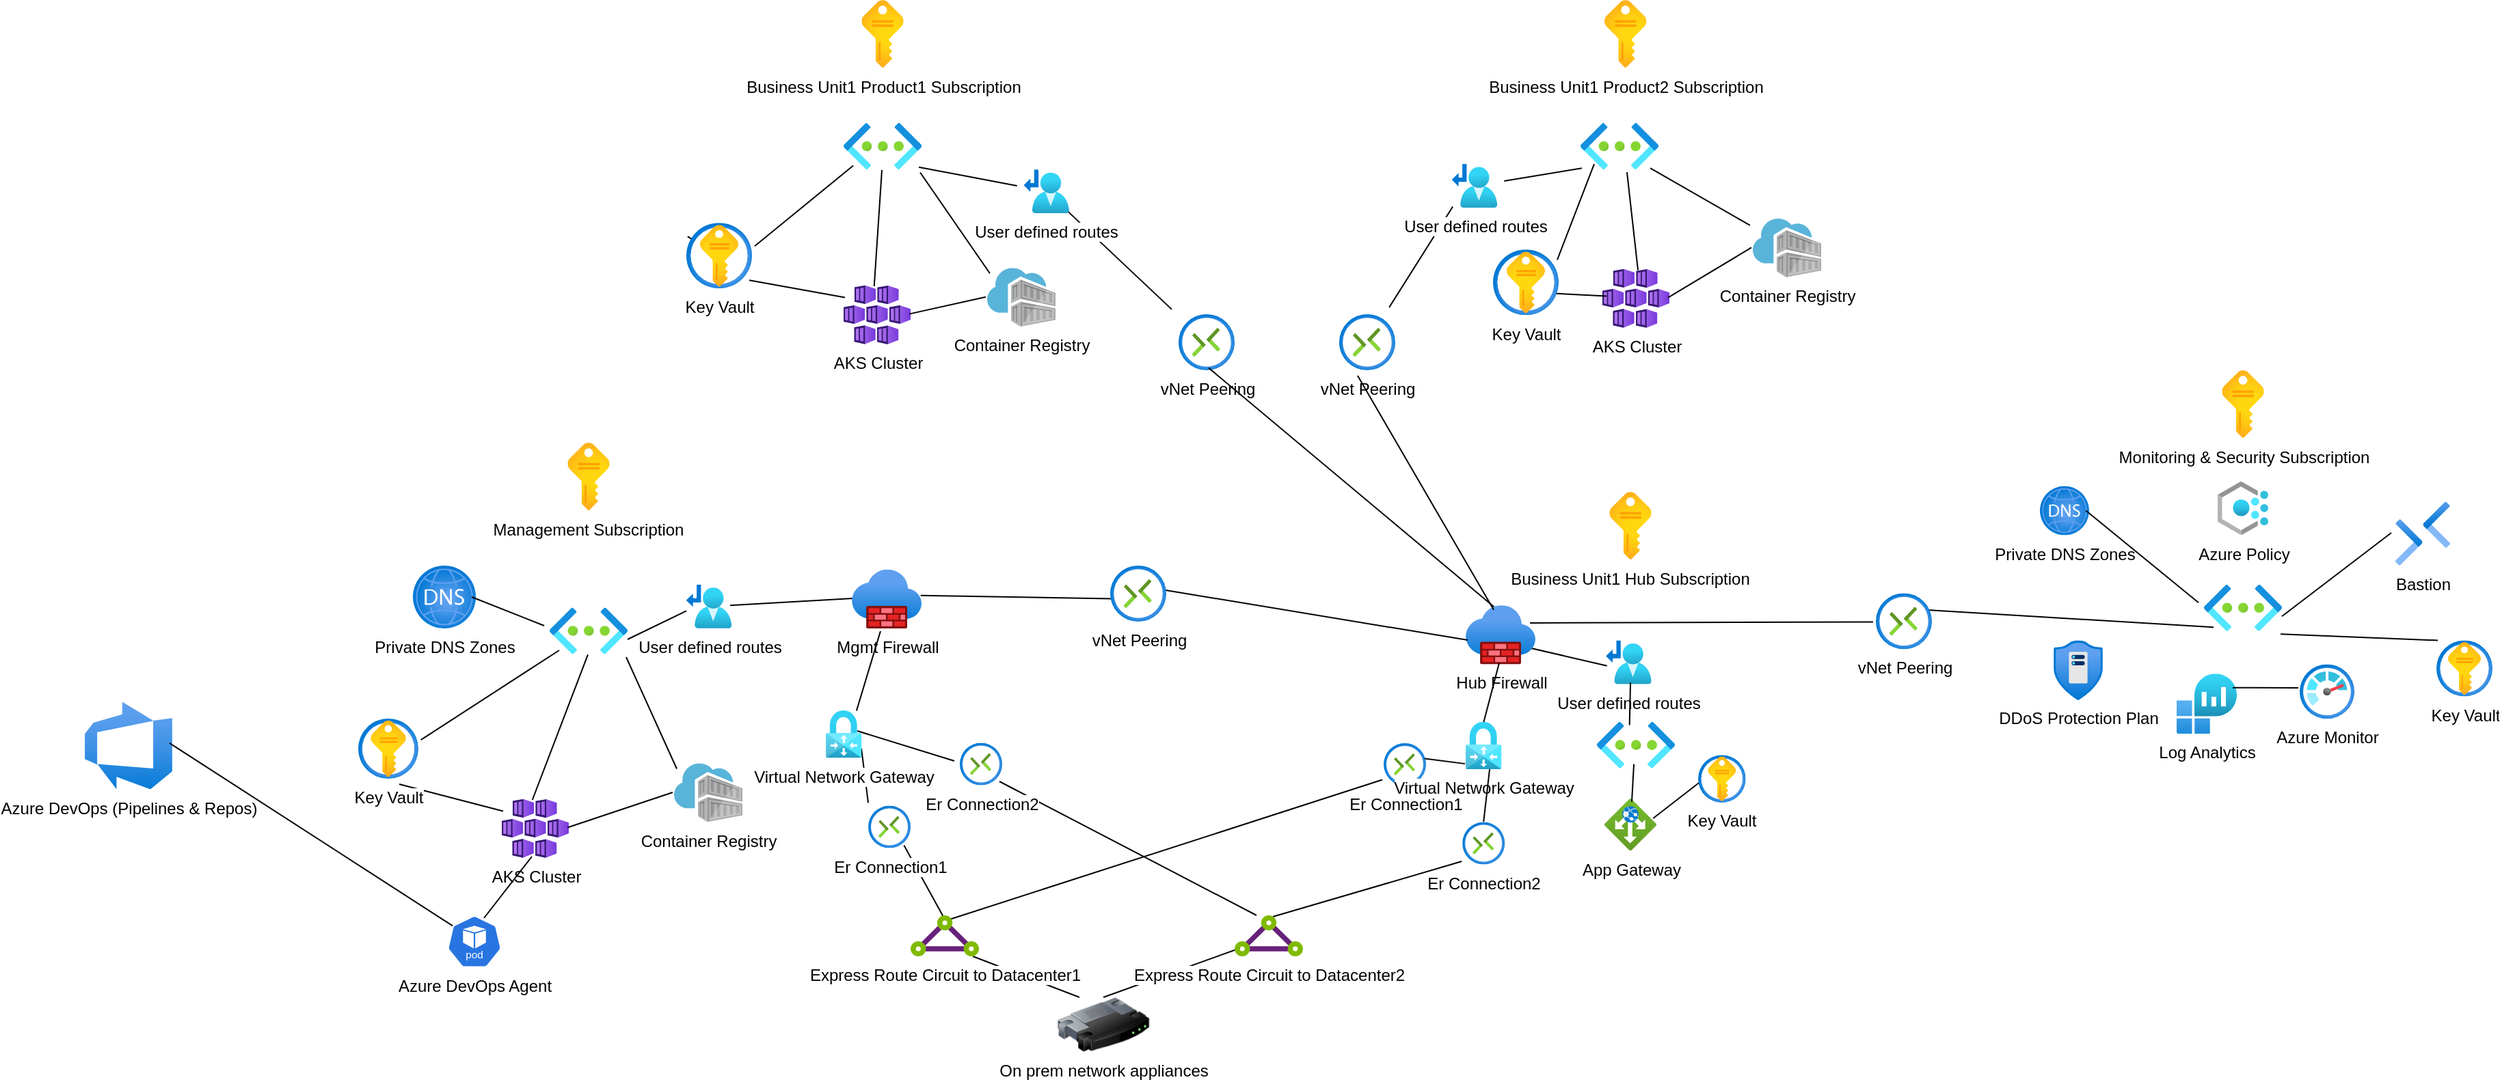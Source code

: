 <mxfile version="24.7.6">
  <diagram name="Page-1" id="Cehl_fo4gQ26FwyBWSgL">
    <mxGraphModel dx="2853" dy="1111" grid="1" gridSize="10" guides="1" tooltips="1" connect="1" arrows="1" fold="1" page="1" pageScale="1" pageWidth="827" pageHeight="1169" math="0" shadow="0">
      <root>
        <mxCell id="0" />
        <mxCell id="1" parent="0" />
        <mxCell id="GG1vT4Pl_AlUqJf8N9V9-1" style="edgeStyle=none;rounded=0;orthogonalLoop=1;jettySize=auto;html=1;sourcePerimeterSpacing=5;endArrow=none;endFill=0;targetPerimeterSpacing=5;entryX=0.987;entryY=0.439;entryDx=0;entryDy=0;entryPerimeter=0;exitX=0.029;exitY=0.59;exitDx=0;exitDy=0;exitPerimeter=0;" edge="1" parent="1" source="GG1vT4Pl_AlUqJf8N9V9-55" target="GG1vT4Pl_AlUqJf8N9V9-10">
          <mxGeometry relative="1" as="geometry">
            <mxPoint x="510" y="430" as="sourcePoint" />
            <mxPoint x="398" y="444.984" as="targetPoint" />
            <Array as="points" />
          </mxGeometry>
        </mxCell>
        <mxCell id="GG1vT4Pl_AlUqJf8N9V9-2" style="edgeStyle=none;rounded=0;orthogonalLoop=1;jettySize=auto;html=1;sourcePerimeterSpacing=5;endArrow=none;endFill=0;targetPerimeterSpacing=5;entryX=0.059;entryY=0.487;entryDx=0;entryDy=0;entryPerimeter=0;exitX=0.965;exitY=0.476;exitDx=0;exitDy=0;exitPerimeter=0;" edge="1" parent="1" source="GG1vT4Pl_AlUqJf8N9V9-13" target="GG1vT4Pl_AlUqJf8N9V9-10">
          <mxGeometry relative="1" as="geometry">
            <mxPoint x="310" y="510" as="sourcePoint" />
            <mxPoint x="220" y="460" as="targetPoint" />
          </mxGeometry>
        </mxCell>
        <mxCell id="GG1vT4Pl_AlUqJf8N9V9-3" style="edgeStyle=none;rounded=0;orthogonalLoop=1;jettySize=auto;html=1;sourcePerimeterSpacing=5;endArrow=none;endFill=0;targetPerimeterSpacing=5;entryX=1.042;entryY=0.354;entryDx=0;entryDy=0;entryPerimeter=0;exitX=0.123;exitY=0.918;exitDx=0;exitDy=0;exitPerimeter=0;" edge="1" parent="1" source="GG1vT4Pl_AlUqJf8N9V9-11" target="GG1vT4Pl_AlUqJf8N9V9-15">
          <mxGeometry relative="1" as="geometry">
            <mxPoint x="170" y="520" as="sourcePoint" />
            <mxPoint x="138.606" y="557" as="targetPoint" />
          </mxGeometry>
        </mxCell>
        <mxCell id="GG1vT4Pl_AlUqJf8N9V9-4" style="edgeStyle=none;rounded=0;orthogonalLoop=1;jettySize=auto;html=1;sourcePerimeterSpacing=5;endArrow=none;endFill=0;targetPerimeterSpacing=5;entryX=0.958;entryY=0.875;entryDx=0;entryDy=0;entryPerimeter=0;exitX=0.02;exitY=0.208;exitDx=0;exitDy=0;exitPerimeter=0;" edge="1" parent="1" source="GG1vT4Pl_AlUqJf8N9V9-9">
          <mxGeometry relative="1" as="geometry">
            <mxPoint x="165.03" y="644.76" as="sourcePoint" />
            <mxPoint x="60.004" y="604" as="targetPoint" />
          </mxGeometry>
        </mxCell>
        <mxCell id="GG1vT4Pl_AlUqJf8N9V9-5" style="edgeStyle=none;rounded=0;orthogonalLoop=1;jettySize=auto;html=1;sourcePerimeterSpacing=5;endArrow=none;endFill=0;targetPerimeterSpacing=5;entryX=1;entryY=0.683;entryDx=0;entryDy=0;entryPerimeter=0;exitX=0;exitY=0.601;exitDx=0;exitDy=0;exitPerimeter=0;" edge="1" parent="1" source="GG1vT4Pl_AlUqJf8N9V9-13" target="GG1vT4Pl_AlUqJf8N9V9-11">
          <mxGeometry relative="1" as="geometry">
            <mxPoint x="400" y="580" as="sourcePoint" />
          </mxGeometry>
        </mxCell>
        <mxCell id="GG1vT4Pl_AlUqJf8N9V9-6" style="edgeStyle=none;rounded=0;orthogonalLoop=1;jettySize=auto;html=1;sourcePerimeterSpacing=5;endArrow=none;endFill=0;targetPerimeterSpacing=5;entryX=0.456;entryY=0.017;entryDx=0;entryDy=0;entryPerimeter=0;exitX=0.491;exitY=1.013;exitDx=0;exitDy=0;exitPerimeter=0;" edge="1" parent="1" source="GG1vT4Pl_AlUqJf8N9V9-11" target="GG1vT4Pl_AlUqJf8N9V9-9">
          <mxGeometry relative="1" as="geometry">
            <mxPoint x="275" y="560" as="sourcePoint" />
            <mxPoint x="294.726" y="695" as="targetPoint" />
          </mxGeometry>
        </mxCell>
        <mxCell id="GG1vT4Pl_AlUqJf8N9V9-7" value="Management Subscription" style="image;aspect=fixed;html=1;points=[];align=center;fontSize=12;image=img/lib/azure2/general/Subscriptions.svg;" vertex="1" parent="1">
          <mxGeometry x="183.16" y="354.0" width="30.68" height="49.5" as="geometry" />
        </mxCell>
        <mxCell id="GG1vT4Pl_AlUqJf8N9V9-8" style="edgeStyle=none;rounded=0;orthogonalLoop=1;jettySize=auto;html=1;sourcePerimeterSpacing=5;endArrow=none;endFill=0;targetPerimeterSpacing=5;entryX=0.993;entryY=0.806;entryDx=0;entryDy=0;entryPerimeter=0;exitX=0;exitY=-0.065;exitDx=0;exitDy=0;exitPerimeter=0;" edge="1" parent="1" source="GG1vT4Pl_AlUqJf8N9V9-69" target="GG1vT4Pl_AlUqJf8N9V9-56">
          <mxGeometry relative="1" as="geometry">
            <mxPoint x="451" y="621.99" as="sourcePoint" />
            <mxPoint x="804" y="509" as="targetPoint" />
          </mxGeometry>
        </mxCell>
        <mxCell id="GG1vT4Pl_AlUqJf8N9V9-9" value="AKS Cluster" style="image;aspect=fixed;html=1;points=[];align=center;fontSize=12;image=img/lib/azure2/compute/Kubernetes_Services.svg;" vertex="1" parent="1">
          <mxGeometry x="135.03" y="614.76" width="49" height="43.24" as="geometry" />
        </mxCell>
        <mxCell id="GG1vT4Pl_AlUqJf8N9V9-10" value="Mgmt Firewall" style="image;aspect=fixed;html=1;points=[];align=center;fontSize=12;image=img/lib/azure2/networking/Firewalls.svg;" vertex="1" parent="1">
          <mxGeometry x="391.03" y="446.9" width="51" height="43.1" as="geometry" />
        </mxCell>
        <mxCell id="GG1vT4Pl_AlUqJf8N9V9-11" value="" style="image;aspect=fixed;html=1;points=[];align=center;fontSize=12;image=img/lib/azure2/networking/Virtual_Networks.svg;" vertex="1" parent="1">
          <mxGeometry x="170" y="474.75" width="57" height="34.03" as="geometry" />
        </mxCell>
        <mxCell id="GG1vT4Pl_AlUqJf8N9V9-12" value="Private DNS Zones" style="image;aspect=fixed;html=1;points=[];align=center;fontSize=12;image=img/lib/azure2/networking/DNS_Zones.svg;" vertex="1" parent="1">
          <mxGeometry x="70" y="444.0" width="46" height="46" as="geometry" />
        </mxCell>
        <mxCell id="GG1vT4Pl_AlUqJf8N9V9-13" value="User defined routes" style="image;aspect=fixed;html=1;points=[];align=center;fontSize=12;image=img/lib/azure2/networking/Route_Tables.svg;" vertex="1" parent="1">
          <mxGeometry x="270" y="457.87" width="33.16" height="32.13" as="geometry" />
        </mxCell>
        <mxCell id="GG1vT4Pl_AlUqJf8N9V9-14" style="edgeStyle=none;rounded=0;orthogonalLoop=1;jettySize=auto;html=1;sourcePerimeterSpacing=5;endArrow=none;endFill=0;targetPerimeterSpacing=5;exitX=-0.07;exitY=0.389;exitDx=0;exitDy=0;exitPerimeter=0;entryX=0.935;entryY=0.5;entryDx=0;entryDy=0;entryPerimeter=0;" edge="1" parent="1" source="GG1vT4Pl_AlUqJf8N9V9-11" target="GG1vT4Pl_AlUqJf8N9V9-12">
          <mxGeometry relative="1" as="geometry">
            <mxPoint x="150" y="455" as="sourcePoint" />
            <mxPoint x="131" y="530" as="targetPoint" />
          </mxGeometry>
        </mxCell>
        <mxCell id="GG1vT4Pl_AlUqJf8N9V9-15" value="Key Vault" style="image;aspect=fixed;html=1;points=[];align=center;fontSize=12;image=img/lib/azure2/security/Key_Vaults.svg;" vertex="1" parent="1">
          <mxGeometry x="30" y="556" width="44" height="44" as="geometry" />
        </mxCell>
        <mxCell id="GG1vT4Pl_AlUqJf8N9V9-16" value="Container Registry" style="image;sketch=0;aspect=fixed;html=1;points=[];align=center;fontSize=12;image=img/lib/mscae/Container_Registries.svg;" vertex="1" parent="1">
          <mxGeometry x="261.01" y="588.76" width="50" height="43" as="geometry" />
        </mxCell>
        <mxCell id="GG1vT4Pl_AlUqJf8N9V9-17" style="edgeStyle=none;rounded=0;orthogonalLoop=1;jettySize=auto;html=1;sourcePerimeterSpacing=5;endArrow=none;endFill=0;targetPerimeterSpacing=5;entryX=0.982;entryY=1.065;entryDx=0;entryDy=0;entryPerimeter=0;exitX=0.04;exitY=0.093;exitDx=0;exitDy=0;exitPerimeter=0;" edge="1" parent="1" source="GG1vT4Pl_AlUqJf8N9V9-16" target="GG1vT4Pl_AlUqJf8N9V9-11">
          <mxGeometry relative="1" as="geometry">
            <mxPoint x="280" y="505" as="sourcePoint" />
            <mxPoint x="237" y="508" as="targetPoint" />
          </mxGeometry>
        </mxCell>
        <mxCell id="GG1vT4Pl_AlUqJf8N9V9-18" style="edgeStyle=none;rounded=0;orthogonalLoop=1;jettySize=auto;html=1;sourcePerimeterSpacing=5;endArrow=none;endFill=0;targetPerimeterSpacing=5;entryX=0.98;entryY=0.486;entryDx=0;entryDy=0;entryPerimeter=0;exitX=-0.02;exitY=0.494;exitDx=0;exitDy=0;exitPerimeter=0;" edge="1" parent="1" source="GG1vT4Pl_AlUqJf8N9V9-16" target="GG1vT4Pl_AlUqJf8N9V9-9">
          <mxGeometry relative="1" as="geometry">
            <mxPoint x="243.03" y="623.742" as="sourcePoint" />
            <mxPoint x="72.03" y="628.76" as="targetPoint" />
          </mxGeometry>
        </mxCell>
        <mxCell id="GG1vT4Pl_AlUqJf8N9V9-19" style="edgeStyle=none;rounded=0;orthogonalLoop=1;jettySize=auto;html=1;sourcePerimeterSpacing=5;endArrow=none;endFill=0;targetPerimeterSpacing=5;entryX=1.042;entryY=0.354;entryDx=0;entryDy=0;entryPerimeter=0;exitX=0.123;exitY=0.918;exitDx=0;exitDy=0;exitPerimeter=0;" edge="1" parent="1" source="GG1vT4Pl_AlUqJf8N9V9-24" target="GG1vT4Pl_AlUqJf8N9V9-29">
          <mxGeometry relative="1" as="geometry">
            <mxPoint x="420" y="144.03" as="sourcePoint" />
            <mxPoint x="388.606" y="181.03" as="targetPoint" />
          </mxGeometry>
        </mxCell>
        <mxCell id="GG1vT4Pl_AlUqJf8N9V9-20" style="edgeStyle=none;rounded=0;orthogonalLoop=1;jettySize=auto;html=1;sourcePerimeterSpacing=5;endArrow=none;endFill=0;targetPerimeterSpacing=5;entryX=0.958;entryY=0.875;entryDx=0;entryDy=0;entryPerimeter=0;exitX=0.02;exitY=0.208;exitDx=0;exitDy=0;exitPerimeter=0;" edge="1" parent="1" source="GG1vT4Pl_AlUqJf8N9V9-29">
          <mxGeometry relative="1" as="geometry">
            <mxPoint x="415.03" y="268.79" as="sourcePoint" />
            <mxPoint x="310.004" y="228.03" as="targetPoint" />
          </mxGeometry>
        </mxCell>
        <mxCell id="GG1vT4Pl_AlUqJf8N9V9-21" style="edgeStyle=none;rounded=0;orthogonalLoop=1;jettySize=auto;html=1;sourcePerimeterSpacing=5;endArrow=none;endFill=0;targetPerimeterSpacing=5;entryX=0.456;entryY=0.017;entryDx=0;entryDy=0;entryPerimeter=0;exitX=0.491;exitY=1.013;exitDx=0;exitDy=0;exitPerimeter=0;" edge="1" parent="1" source="GG1vT4Pl_AlUqJf8N9V9-24" target="GG1vT4Pl_AlUqJf8N9V9-23">
          <mxGeometry relative="1" as="geometry">
            <mxPoint x="525" y="184.03" as="sourcePoint" />
            <mxPoint x="544.726" y="319.03" as="targetPoint" />
          </mxGeometry>
        </mxCell>
        <mxCell id="GG1vT4Pl_AlUqJf8N9V9-22" value="Business Unit1 Product1 Subscription" style="image;aspect=fixed;html=1;points=[];align=center;fontSize=12;image=img/lib/azure2/general/Subscriptions.svg;" vertex="1" parent="1">
          <mxGeometry x="398.19" y="30.0" width="30.68" height="49.5" as="geometry" />
        </mxCell>
        <mxCell id="GG1vT4Pl_AlUqJf8N9V9-23" value="AKS Cluster" style="image;aspect=fixed;html=1;points=[];align=center;fontSize=12;image=img/lib/azure2/compute/Kubernetes_Services.svg;" vertex="1" parent="1">
          <mxGeometry x="385.03" y="238.79" width="49" height="43.24" as="geometry" />
        </mxCell>
        <mxCell id="GG1vT4Pl_AlUqJf8N9V9-24" value="" style="image;aspect=fixed;html=1;points=[];align=center;fontSize=12;image=img/lib/azure2/networking/Virtual_Networks.svg;" vertex="1" parent="1">
          <mxGeometry x="385.03" y="120.0" width="57" height="34.03" as="geometry" />
        </mxCell>
        <mxCell id="GG1vT4Pl_AlUqJf8N9V9-25" value="Container Registry" style="image;sketch=0;aspect=fixed;html=1;points=[];align=center;fontSize=12;image=img/lib/mscae/Container_Registries.svg;" vertex="1" parent="1">
          <mxGeometry x="490" y="226.11" width="50" height="43" as="geometry" />
        </mxCell>
        <mxCell id="GG1vT4Pl_AlUqJf8N9V9-26" style="edgeStyle=none;rounded=0;orthogonalLoop=1;jettySize=auto;html=1;sourcePerimeterSpacing=5;endArrow=none;endFill=0;targetPerimeterSpacing=5;entryX=0.982;entryY=1.065;entryDx=0;entryDy=0;entryPerimeter=0;exitX=0.04;exitY=0.093;exitDx=0;exitDy=0;exitPerimeter=0;" edge="1" parent="1" source="GG1vT4Pl_AlUqJf8N9V9-25" target="GG1vT4Pl_AlUqJf8N9V9-24">
          <mxGeometry relative="1" as="geometry">
            <mxPoint x="530" y="129.03" as="sourcePoint" />
            <mxPoint x="487" y="132.03" as="targetPoint" />
          </mxGeometry>
        </mxCell>
        <mxCell id="GG1vT4Pl_AlUqJf8N9V9-27" style="edgeStyle=none;rounded=0;orthogonalLoop=1;jettySize=auto;html=1;sourcePerimeterSpacing=5;endArrow=none;endFill=0;targetPerimeterSpacing=5;entryX=0.98;entryY=0.486;entryDx=0;entryDy=0;entryPerimeter=0;exitX=-0.02;exitY=0.494;exitDx=0;exitDy=0;exitPerimeter=0;" edge="1" parent="1" source="GG1vT4Pl_AlUqJf8N9V9-25" target="GG1vT4Pl_AlUqJf8N9V9-23">
          <mxGeometry relative="1" as="geometry">
            <mxPoint x="493.03" y="247.772" as="sourcePoint" />
            <mxPoint x="322.03" y="252.79" as="targetPoint" />
          </mxGeometry>
        </mxCell>
        <mxCell id="GG1vT4Pl_AlUqJf8N9V9-28" value="" style="edgeStyle=none;rounded=0;orthogonalLoop=1;jettySize=auto;html=1;sourcePerimeterSpacing=5;endArrow=none;endFill=0;targetPerimeterSpacing=5;entryX=0.958;entryY=0.875;entryDx=0;entryDy=0;entryPerimeter=0;exitX=0.02;exitY=0.208;exitDx=0;exitDy=0;exitPerimeter=0;" edge="1" parent="1" source="GG1vT4Pl_AlUqJf8N9V9-23" target="GG1vT4Pl_AlUqJf8N9V9-29">
          <mxGeometry relative="1" as="geometry">
            <mxPoint x="386" y="248.11" as="sourcePoint" />
            <mxPoint x="310.004" y="228.03" as="targetPoint" />
          </mxGeometry>
        </mxCell>
        <mxCell id="GG1vT4Pl_AlUqJf8N9V9-29" value="Key Vault" style="image;aspect=fixed;html=1;points=[];align=center;fontSize=12;image=img/lib/azure2/security/Key_Vaults.svg;" vertex="1" parent="1">
          <mxGeometry x="270" y="193.11" width="48" height="48" as="geometry" />
        </mxCell>
        <mxCell id="GG1vT4Pl_AlUqJf8N9V9-30" value="" style="edgeStyle=none;rounded=0;orthogonalLoop=1;jettySize=auto;html=1;sourcePerimeterSpacing=5;endArrow=none;endFill=0;targetPerimeterSpacing=5;exitX=0.965;exitY=0.95;exitDx=0;exitDy=0;exitPerimeter=0;" edge="1" parent="1" source="GG1vT4Pl_AlUqJf8N9V9-77" target="GG1vT4Pl_AlUqJf8N9V9-31">
          <mxGeometry relative="1" as="geometry">
            <mxPoint x="440" y="133" as="sourcePoint" />
            <mxPoint x="725" y="293" as="targetPoint" />
          </mxGeometry>
        </mxCell>
        <mxCell id="GG1vT4Pl_AlUqJf8N9V9-31" value="vNet Peering" style="image;aspect=fixed;html=1;points=[];align=center;fontSize=12;image=img/lib/azure2/networking/Connections.svg;" vertex="1" parent="1">
          <mxGeometry x="630" y="260" width="41" height="41" as="geometry" />
        </mxCell>
        <mxCell id="GG1vT4Pl_AlUqJf8N9V9-32" style="edgeStyle=none;rounded=0;orthogonalLoop=1;jettySize=auto;html=1;sourcePerimeterSpacing=5;endArrow=none;endFill=0;targetPerimeterSpacing=5;entryX=0.979;entryY=0.156;entryDx=0;entryDy=0;entryPerimeter=0;exitX=0.175;exitY=0.884;exitDx=0;exitDy=0;exitPerimeter=0;" edge="1" parent="1" source="GG1vT4Pl_AlUqJf8N9V9-35" target="GG1vT4Pl_AlUqJf8N9V9-40">
          <mxGeometry relative="1" as="geometry">
            <mxPoint x="912.02" y="137.74" as="sourcePoint" />
            <mxPoint x="832.036" y="219.812" as="targetPoint" />
          </mxGeometry>
        </mxCell>
        <mxCell id="GG1vT4Pl_AlUqJf8N9V9-33" style="edgeStyle=none;rounded=0;orthogonalLoop=1;jettySize=auto;html=1;sourcePerimeterSpacing=5;endArrow=none;endFill=0;targetPerimeterSpacing=5;entryX=0.531;entryY=0.023;entryDx=0;entryDy=0;entryPerimeter=0;exitX=0.596;exitY=1.06;exitDx=0;exitDy=0;exitPerimeter=0;" edge="1" parent="1" source="GG1vT4Pl_AlUqJf8N9V9-35" target="GG1vT4Pl_AlUqJf8N9V9-34">
          <mxGeometry relative="1" as="geometry">
            <mxPoint x="1017.02" y="177.74" as="sourcePoint" />
            <mxPoint x="1036.746" y="312.74" as="targetPoint" />
          </mxGeometry>
        </mxCell>
        <mxCell id="GG1vT4Pl_AlUqJf8N9V9-34" value="AKS Cluster" style="image;aspect=fixed;html=1;points=[];align=center;fontSize=12;image=img/lib/azure2/compute/Kubernetes_Services.svg;" vertex="1" parent="1">
          <mxGeometry x="940.0" y="226.76" width="49" height="43.24" as="geometry" />
        </mxCell>
        <mxCell id="GG1vT4Pl_AlUqJf8N9V9-35" value="" style="image;aspect=fixed;html=1;points=[];align=center;fontSize=12;image=img/lib/azure2/networking/Virtual_Networks.svg;" vertex="1" parent="1">
          <mxGeometry x="924.0" y="120.0" width="57" height="34.03" as="geometry" />
        </mxCell>
        <mxCell id="GG1vT4Pl_AlUqJf8N9V9-36" value="Container Registry" style="image;sketch=0;aspect=fixed;html=1;points=[];align=center;fontSize=12;image=img/lib/mscae/Container_Registries.svg;" vertex="1" parent="1">
          <mxGeometry x="1050" y="190.0" width="50" height="43" as="geometry" />
        </mxCell>
        <mxCell id="GG1vT4Pl_AlUqJf8N9V9-37" style="edgeStyle=none;rounded=0;orthogonalLoop=1;jettySize=auto;html=1;sourcePerimeterSpacing=5;endArrow=none;endFill=0;targetPerimeterSpacing=5;entryX=0.895;entryY=0.972;entryDx=0;entryDy=0;entryPerimeter=0;exitX=-0.04;exitY=0.116;exitDx=0;exitDy=0;exitPerimeter=0;" edge="1" parent="1" source="GG1vT4Pl_AlUqJf8N9V9-36" target="GG1vT4Pl_AlUqJf8N9V9-35">
          <mxGeometry relative="1" as="geometry">
            <mxPoint x="1022.02" y="122.74" as="sourcePoint" />
            <mxPoint x="979.02" y="125.74" as="targetPoint" />
          </mxGeometry>
        </mxCell>
        <mxCell id="GG1vT4Pl_AlUqJf8N9V9-38" style="edgeStyle=none;rounded=0;orthogonalLoop=1;jettySize=auto;html=1;sourcePerimeterSpacing=5;endArrow=none;endFill=0;targetPerimeterSpacing=5;entryX=0.98;entryY=0.486;entryDx=0;entryDy=0;entryPerimeter=0;exitX=-0.02;exitY=0.494;exitDx=0;exitDy=0;exitPerimeter=0;" edge="1" parent="1" source="GG1vT4Pl_AlUqJf8N9V9-36" target="GG1vT4Pl_AlUqJf8N9V9-34">
          <mxGeometry relative="1" as="geometry">
            <mxPoint x="985.05" y="241.482" as="sourcePoint" />
            <mxPoint x="814.05" y="246.5" as="targetPoint" />
          </mxGeometry>
        </mxCell>
        <mxCell id="GG1vT4Pl_AlUqJf8N9V9-39" value="" style="edgeStyle=none;rounded=0;orthogonalLoop=1;jettySize=auto;html=1;sourcePerimeterSpacing=5;endArrow=none;endFill=0;targetPerimeterSpacing=5;entryX=0.923;entryY=0.668;entryDx=0;entryDy=0;entryPerimeter=0;exitX=0.061;exitY=0.463;exitDx=0;exitDy=0;exitPerimeter=0;" edge="1" parent="1" source="GG1vT4Pl_AlUqJf8N9V9-34" target="GG1vT4Pl_AlUqJf8N9V9-40">
          <mxGeometry relative="1" as="geometry">
            <mxPoint x="878.02" y="241.82" as="sourcePoint" />
            <mxPoint x="828.004" y="244.82" as="targetPoint" />
          </mxGeometry>
        </mxCell>
        <mxCell id="GG1vT4Pl_AlUqJf8N9V9-40" value="Key Vault" style="image;aspect=fixed;html=1;points=[];align=center;fontSize=12;image=img/lib/azure2/security/Key_Vaults.svg;" vertex="1" parent="1">
          <mxGeometry x="860" y="212.68" width="48" height="48" as="geometry" />
        </mxCell>
        <mxCell id="GG1vT4Pl_AlUqJf8N9V9-41" value="" style="edgeStyle=none;rounded=0;orthogonalLoop=1;jettySize=auto;html=1;sourcePerimeterSpacing=5;endArrow=none;endFill=0;targetPerimeterSpacing=5;exitX=0.017;exitY=0.973;exitDx=0;exitDy=0;exitPerimeter=0;" edge="1" parent="1" source="GG1vT4Pl_AlUqJf8N9V9-79" target="GG1vT4Pl_AlUqJf8N9V9-42">
          <mxGeometry relative="1" as="geometry">
            <mxPoint x="932.02" y="145.82" as="sourcePoint" />
            <mxPoint x="1217.02" y="305.82" as="targetPoint" />
          </mxGeometry>
        </mxCell>
        <mxCell id="GG1vT4Pl_AlUqJf8N9V9-42" value="vNet Peering" style="image;aspect=fixed;html=1;points=[];align=center;fontSize=12;image=img/lib/azure2/networking/Connections.svg;" vertex="1" parent="1">
          <mxGeometry x="747.5" y="260" width="41" height="41" as="geometry" />
        </mxCell>
        <mxCell id="GG1vT4Pl_AlUqJf8N9V9-43" value="Business Unit1 Product2 Subscription" style="image;aspect=fixed;html=1;points=[];align=center;fontSize=12;image=img/lib/azure2/general/Subscriptions.svg;" vertex="1" parent="1">
          <mxGeometry x="941.5" y="30.0" width="30.68" height="49.5" as="geometry" />
        </mxCell>
        <mxCell id="GG1vT4Pl_AlUqJf8N9V9-44" style="edgeStyle=none;rounded=0;orthogonalLoop=1;jettySize=auto;html=1;sourcePerimeterSpacing=5;endArrow=none;endFill=0;targetPerimeterSpacing=5;entryX=0.059;entryY=0.487;entryDx=0;entryDy=0;entryPerimeter=0;exitX=0.02;exitY=0.579;exitDx=0;exitDy=0;exitPerimeter=0;" edge="1" parent="1" source="GG1vT4Pl_AlUqJf8N9V9-50" target="GG1vT4Pl_AlUqJf8N9V9-48">
          <mxGeometry relative="1" as="geometry">
            <mxPoint x="666.32" y="536.22" as="sourcePoint" />
            <mxPoint x="576.32" y="486.22" as="targetPoint" />
          </mxGeometry>
        </mxCell>
        <mxCell id="GG1vT4Pl_AlUqJf8N9V9-45" style="edgeStyle=none;rounded=0;orthogonalLoop=1;jettySize=auto;html=1;sourcePerimeterSpacing=5;endArrow=none;endFill=0;targetPerimeterSpacing=5;entryX=0.045;entryY=0.563;entryDx=0;entryDy=0;entryPerimeter=0;exitX=0.937;exitY=0.38;exitDx=0;exitDy=0;exitPerimeter=0;" edge="1" parent="1" source="GG1vT4Pl_AlUqJf8N9V9-80" target="GG1vT4Pl_AlUqJf8N9V9-51">
          <mxGeometry relative="1" as="geometry">
            <mxPoint x="933.14" y="682.354" as="sourcePoint" />
            <mxPoint x="895.16" y="656.82" as="targetPoint" />
          </mxGeometry>
        </mxCell>
        <mxCell id="GG1vT4Pl_AlUqJf8N9V9-46" style="edgeStyle=none;rounded=0;orthogonalLoop=1;jettySize=auto;html=1;sourcePerimeterSpacing=5;endArrow=none;endFill=0;targetPerimeterSpacing=5;entryX=0.537;entryY=0.959;entryDx=0;entryDy=0;entryPerimeter=0;exitX=0.431;exitY=0.049;exitDx=0;exitDy=0;exitPerimeter=0;" edge="1" parent="1" source="GG1vT4Pl_AlUqJf8N9V9-48" target="GG1vT4Pl_AlUqJf8N9V9-31">
          <mxGeometry relative="1" as="geometry">
            <mxPoint x="693" y="536.46" as="sourcePoint" />
            <mxPoint x="520" y="454.452" as="targetPoint" />
          </mxGeometry>
        </mxCell>
        <mxCell id="GG1vT4Pl_AlUqJf8N9V9-47" value="Business Unit1 Hub Subscription&lt;div&gt;&lt;br&gt;&lt;/div&gt;" style="image;aspect=fixed;html=1;points=[];align=center;fontSize=12;image=img/lib/azure2/general/Subscriptions.svg;" vertex="1" parent="1">
          <mxGeometry x="945.16" y="390.0" width="30.68" height="49.5" as="geometry" />
        </mxCell>
        <mxCell id="GG1vT4Pl_AlUqJf8N9V9-48" value="Hub Firewall" style="image;aspect=fixed;html=1;points=[];align=center;fontSize=12;image=img/lib/azure2/networking/Firewalls.svg;" vertex="1" parent="1">
          <mxGeometry x="840" y="473.1" width="51" height="43.1" as="geometry" />
        </mxCell>
        <mxCell id="GG1vT4Pl_AlUqJf8N9V9-49" value="" style="image;aspect=fixed;html=1;points=[];align=center;fontSize=12;image=img/lib/azure2/networking/Virtual_Networks.svg;" vertex="1" parent="1">
          <mxGeometry x="936.0" y="558.33" width="57" height="34.03" as="geometry" />
        </mxCell>
        <mxCell id="GG1vT4Pl_AlUqJf8N9V9-50" value="User defined routes" style="image;aspect=fixed;html=1;points=[];align=center;fontSize=12;image=img/lib/azure2/networking/Route_Tables.svg;" vertex="1" parent="1">
          <mxGeometry x="942.68" y="498.73" width="33.16" height="32.13" as="geometry" />
        </mxCell>
        <mxCell id="GG1vT4Pl_AlUqJf8N9V9-51" value="Key Vault" style="image;aspect=fixed;html=1;points=[];align=center;fontSize=12;image=img/lib/azure2/security/Key_Vaults.svg;" vertex="1" parent="1">
          <mxGeometry x="1010" y="582.63" width="34.82" height="34.82" as="geometry" />
        </mxCell>
        <mxCell id="GG1vT4Pl_AlUqJf8N9V9-52" style="edgeStyle=none;rounded=0;orthogonalLoop=1;jettySize=auto;html=1;sourcePerimeterSpacing=5;endArrow=none;endFill=0;targetPerimeterSpacing=5;entryX=0.329;entryY=1.098;entryDx=0;entryDy=0;entryPerimeter=0;exitX=0.402;exitY=0.075;exitDx=0;exitDy=0;exitPerimeter=0;" edge="1" parent="1" source="GG1vT4Pl_AlUqJf8N9V9-48" target="GG1vT4Pl_AlUqJf8N9V9-42">
          <mxGeometry relative="1" as="geometry">
            <mxPoint x="659" y="429" as="sourcePoint" />
            <mxPoint x="642" y="269" as="targetPoint" />
          </mxGeometry>
        </mxCell>
        <mxCell id="GG1vT4Pl_AlUqJf8N9V9-53" style="edgeStyle=none;rounded=0;orthogonalLoop=1;jettySize=auto;html=1;sourcePerimeterSpacing=5;endArrow=none;endFill=0;targetPerimeterSpacing=5;entryX=0.538;entryY=0.962;entryDx=0;entryDy=0;entryPerimeter=0;exitX=0.418;exitY=0.071;exitDx=0;exitDy=0;exitPerimeter=0;" edge="1" parent="1" source="GG1vT4Pl_AlUqJf8N9V9-49" target="GG1vT4Pl_AlUqJf8N9V9-50">
          <mxGeometry relative="1" as="geometry">
            <mxPoint x="985.16" y="547.57" as="sourcePoint" />
            <mxPoint x="737.16" y="555.57" as="targetPoint" />
          </mxGeometry>
        </mxCell>
        <mxCell id="GG1vT4Pl_AlUqJf8N9V9-54" value="" style="edgeStyle=none;rounded=0;orthogonalLoop=1;jettySize=auto;html=1;sourcePerimeterSpacing=5;endArrow=none;endFill=0;targetPerimeterSpacing=5;entryX=0.987;entryY=0.439;entryDx=0;entryDy=0;entryPerimeter=0;exitX=0.029;exitY=0.59;exitDx=0;exitDy=0;exitPerimeter=0;" edge="1" parent="1" source="GG1vT4Pl_AlUqJf8N9V9-48" target="GG1vT4Pl_AlUqJf8N9V9-55">
          <mxGeometry relative="1" as="geometry">
            <mxPoint x="687" y="415" as="sourcePoint" />
            <mxPoint x="410" y="479" as="targetPoint" />
            <Array as="points" />
          </mxGeometry>
        </mxCell>
        <mxCell id="GG1vT4Pl_AlUqJf8N9V9-55" value="vNet Peering" style="image;aspect=fixed;html=1;points=[];align=center;fontSize=12;image=img/lib/azure2/networking/Connections.svg;" vertex="1" parent="1">
          <mxGeometry x="580" y="444" width="41" height="41" as="geometry" />
        </mxCell>
        <mxCell id="GG1vT4Pl_AlUqJf8N9V9-56" value="Virtual Network Gateway" style="image;aspect=fixed;html=1;points=[];align=center;fontSize=12;image=img/lib/azure2/networking/Virtual_Network_Gateways.svg;" vertex="1" parent="1">
          <mxGeometry x="372.02" y="550" width="26.17" height="34.73" as="geometry" />
        </mxCell>
        <mxCell id="GG1vT4Pl_AlUqJf8N9V9-57" style="edgeStyle=none;rounded=0;orthogonalLoop=1;jettySize=auto;html=1;sourcePerimeterSpacing=5;endArrow=none;endFill=0;targetPerimeterSpacing=5;entryX=0.857;entryY=0.008;entryDx=0;entryDy=0;entryPerimeter=0;exitX=0.411;exitY=1.046;exitDx=0;exitDy=0;exitPerimeter=0;" edge="1" parent="1" source="GG1vT4Pl_AlUqJf8N9V9-10" target="GG1vT4Pl_AlUqJf8N9V9-56">
          <mxGeometry relative="1" as="geometry">
            <mxPoint x="520" y="640" as="sourcePoint" />
            <mxPoint x="462" y="525" as="targetPoint" />
          </mxGeometry>
        </mxCell>
        <mxCell id="GG1vT4Pl_AlUqJf8N9V9-58" value="On prem network appliances" style="image;html=1;image=img/lib/clip_art/networking/Router_128x128.png" vertex="1" parent="1">
          <mxGeometry x="540" y="760" width="70" height="40" as="geometry" />
        </mxCell>
        <mxCell id="GG1vT4Pl_AlUqJf8N9V9-59" style="edgeStyle=none;rounded=0;orthogonalLoop=1;jettySize=auto;html=1;sourcePerimeterSpacing=5;endArrow=none;endFill=0;targetPerimeterSpacing=5;exitX=0.48;exitY=0.98;exitDx=0;exitDy=0;exitPerimeter=0;entryX=0.478;entryY=0.079;entryDx=0;entryDy=0;entryPerimeter=0;" edge="1" parent="1" source="GG1vT4Pl_AlUqJf8N9V9-48" target="GG1vT4Pl_AlUqJf8N9V9-73">
          <mxGeometry relative="1" as="geometry">
            <mxPoint x="949" y="579" as="sourcePoint" />
            <mxPoint x="831" y="570" as="targetPoint" />
          </mxGeometry>
        </mxCell>
        <mxCell id="GG1vT4Pl_AlUqJf8N9V9-60" style="edgeStyle=none;rounded=0;orthogonalLoop=1;jettySize=auto;html=1;sourcePerimeterSpacing=5;endArrow=none;endFill=0;targetPerimeterSpacing=5;entryX=-0.016;entryY=0.928;entryDx=0;entryDy=0;entryPerimeter=0;exitX=0.56;exitY=0.033;exitDx=0;exitDy=0;exitPerimeter=0;" edge="1" parent="1" source="GG1vT4Pl_AlUqJf8N9V9-67" target="GG1vT4Pl_AlUqJf8N9V9-71">
          <mxGeometry relative="1" as="geometry">
            <mxPoint x="656" y="713.99" as="sourcePoint" />
            <mxPoint x="675" y="651.62" as="targetPoint" />
          </mxGeometry>
        </mxCell>
        <mxCell id="GG1vT4Pl_AlUqJf8N9V9-61" style="edgeStyle=none;rounded=0;orthogonalLoop=1;jettySize=auto;html=1;sourcePerimeterSpacing=5;endArrow=none;endFill=0;targetPerimeterSpacing=5;entryX=-0.032;entryY=0.863;entryDx=0;entryDy=0;entryPerimeter=0;exitX=0.57;exitY=0.1;exitDx=0;exitDy=0;exitPerimeter=0;" edge="1" parent="1" source="GG1vT4Pl_AlUqJf8N9V9-66" target="GG1vT4Pl_AlUqJf8N9V9-72">
          <mxGeometry relative="1" as="geometry">
            <mxPoint x="527" y="731" as="sourcePoint" />
            <mxPoint x="661" y="648.38" as="targetPoint" />
          </mxGeometry>
        </mxCell>
        <mxCell id="GG1vT4Pl_AlUqJf8N9V9-62" style="edgeStyle=none;rounded=0;orthogonalLoop=1;jettySize=auto;html=1;sourcePerimeterSpacing=5;endArrow=none;endFill=0;targetPerimeterSpacing=5;entryX=0.25;entryY=0;entryDx=0;entryDy=0;exitX=0.91;exitY=1;exitDx=0;exitDy=0;exitPerimeter=0;" edge="1" parent="1" source="GG1vT4Pl_AlUqJf8N9V9-66" target="GG1vT4Pl_AlUqJf8N9V9-58">
          <mxGeometry relative="1" as="geometry">
            <mxPoint x="528" y="737" as="sourcePoint" />
            <mxPoint x="691" y="652" as="targetPoint" />
          </mxGeometry>
        </mxCell>
        <mxCell id="GG1vT4Pl_AlUqJf8N9V9-63" style="edgeStyle=none;rounded=0;orthogonalLoop=1;jettySize=auto;html=1;sourcePerimeterSpacing=5;endArrow=none;endFill=0;targetPerimeterSpacing=5;exitX=0.5;exitY=0;exitDx=0;exitDy=0;entryX=0.08;entryY=0.8;entryDx=0;entryDy=0;entryPerimeter=0;" edge="1" parent="1" source="GG1vT4Pl_AlUqJf8N9V9-58" target="GG1vT4Pl_AlUqJf8N9V9-67">
          <mxGeometry relative="1" as="geometry">
            <mxPoint x="547" y="751" as="sourcePoint" />
            <mxPoint x="621" y="737" as="targetPoint" />
          </mxGeometry>
        </mxCell>
        <mxCell id="GG1vT4Pl_AlUqJf8N9V9-64" style="edgeStyle=none;rounded=0;orthogonalLoop=1;jettySize=auto;html=1;sourcePerimeterSpacing=5;endArrow=none;endFill=0;targetPerimeterSpacing=5;entryX=0.32;entryY=0;entryDx=0;entryDy=0;entryPerimeter=0;exitX=0.935;exitY=0.911;exitDx=0;exitDy=0;exitPerimeter=0;" edge="1" parent="1" source="GG1vT4Pl_AlUqJf8N9V9-68" target="GG1vT4Pl_AlUqJf8N9V9-67">
          <mxGeometry relative="1" as="geometry">
            <mxPoint x="499" y="641.76" as="sourcePoint" />
            <mxPoint x="642" y="716.99" as="targetPoint" />
          </mxGeometry>
        </mxCell>
        <mxCell id="GG1vT4Pl_AlUqJf8N9V9-65" style="edgeStyle=none;rounded=0;orthogonalLoop=1;jettySize=auto;html=1;sourcePerimeterSpacing=5;endArrow=none;endFill=0;targetPerimeterSpacing=5;entryX=0.843;entryY=0.935;entryDx=0;entryDy=0;entryPerimeter=0;exitX=0.49;exitY=0.067;exitDx=0;exitDy=0;exitPerimeter=0;" edge="1" parent="1" source="GG1vT4Pl_AlUqJf8N9V9-66" target="GG1vT4Pl_AlUqJf8N9V9-69">
          <mxGeometry relative="1" as="geometry">
            <mxPoint x="504" y="716.99" as="sourcePoint" />
            <mxPoint x="499" y="641.76" as="targetPoint" />
          </mxGeometry>
        </mxCell>
        <mxCell id="GG1vT4Pl_AlUqJf8N9V9-66" value="Express Route Circuit to Datacenter1" style="image;sketch=0;aspect=fixed;html=1;points=[];align=center;fontSize=12;image=img/lib/mscae/Express_Route.svg;" vertex="1" parent="1">
          <mxGeometry x="434.03" y="700" width="50" height="30" as="geometry" />
        </mxCell>
        <mxCell id="GG1vT4Pl_AlUqJf8N9V9-67" value="Express Route Circuit to Datacenter2" style="image;sketch=0;aspect=fixed;html=1;points=[];align=center;fontSize=12;image=img/lib/mscae/Express_Route.svg;" vertex="1" parent="1">
          <mxGeometry x="671" y="700" width="50" height="30" as="geometry" />
        </mxCell>
        <mxCell id="GG1vT4Pl_AlUqJf8N9V9-68" value="Er Connection2" style="image;aspect=fixed;html=1;points=[];align=center;fontSize=12;image=img/lib/azure2/networking/Connections.svg;" vertex="1" parent="1">
          <mxGeometry x="470" y="573.76" width="31" height="31" as="geometry" />
        </mxCell>
        <mxCell id="GG1vT4Pl_AlUqJf8N9V9-69" value="Er Connection1" style="image;aspect=fixed;html=1;points=[];align=center;fontSize=12;image=img/lib/azure2/networking/Connections.svg;" vertex="1" parent="1">
          <mxGeometry x="403.03" y="619.76" width="31" height="31" as="geometry" />
        </mxCell>
        <mxCell id="GG1vT4Pl_AlUqJf8N9V9-70" style="edgeStyle=none;rounded=0;orthogonalLoop=1;jettySize=auto;html=1;sourcePerimeterSpacing=5;endArrow=none;endFill=0;targetPerimeterSpacing=5;entryX=0.878;entryY=0.432;entryDx=0;entryDy=0;entryPerimeter=0;exitX=-0.129;exitY=0.427;exitDx=0;exitDy=0;exitPerimeter=0;" edge="1" parent="1" source="GG1vT4Pl_AlUqJf8N9V9-68" target="GG1vT4Pl_AlUqJf8N9V9-56">
          <mxGeometry relative="1" as="geometry">
            <mxPoint x="430" y="648" as="sourcePoint" />
            <mxPoint x="408" y="588" as="targetPoint" />
          </mxGeometry>
        </mxCell>
        <mxCell id="GG1vT4Pl_AlUqJf8N9V9-71" value="Er Connection2&lt;div&gt;&lt;br&gt;&lt;/div&gt;" style="image;aspect=fixed;html=1;points=[];align=center;fontSize=12;image=img/lib/azure2/networking/Connections.svg;" vertex="1" parent="1">
          <mxGeometry x="837.59" y="631.76" width="31" height="31" as="geometry" />
        </mxCell>
        <mxCell id="GG1vT4Pl_AlUqJf8N9V9-72" value="Er Connection1" style="image;aspect=fixed;html=1;points=[];align=center;fontSize=12;image=img/lib/azure2/networking/Connections.svg;" vertex="1" parent="1">
          <mxGeometry x="780" y="574" width="31" height="31" as="geometry" />
        </mxCell>
        <mxCell id="GG1vT4Pl_AlUqJf8N9V9-73" value="Virtual Network Gateway" style="image;aspect=fixed;html=1;points=[];align=center;fontSize=12;image=img/lib/azure2/networking/Virtual_Network_Gateways.svg;" vertex="1" parent="1">
          <mxGeometry x="840" y="558.33" width="26.17" height="34.73" as="geometry" />
        </mxCell>
        <mxCell id="GG1vT4Pl_AlUqJf8N9V9-74" style="edgeStyle=none;rounded=0;orthogonalLoop=1;jettySize=auto;html=1;sourcePerimeterSpacing=5;endArrow=none;endFill=0;targetPerimeterSpacing=5;exitX=0.5;exitY=-0.008;exitDx=0;exitDy=0;exitPerimeter=0;entryX=0.669;entryY=1;entryDx=0;entryDy=0;entryPerimeter=0;" edge="1" parent="1" source="GG1vT4Pl_AlUqJf8N9V9-71" target="GG1vT4Pl_AlUqJf8N9V9-73">
          <mxGeometry relative="1" as="geometry">
            <mxPoint x="709" y="761" as="sourcePoint" />
            <mxPoint x="808" y="684" as="targetPoint" />
          </mxGeometry>
        </mxCell>
        <mxCell id="GG1vT4Pl_AlUqJf8N9V9-75" style="edgeStyle=none;rounded=0;orthogonalLoop=1;jettySize=auto;html=1;sourcePerimeterSpacing=5;endArrow=none;endFill=0;targetPerimeterSpacing=5;entryX=-0.019;entryY=0.885;entryDx=0;entryDy=0;entryPerimeter=0;exitX=0.968;exitY=0.363;exitDx=0;exitDy=0;exitPerimeter=0;" edge="1" parent="1" source="GG1vT4Pl_AlUqJf8N9V9-72" target="GG1vT4Pl_AlUqJf8N9V9-73">
          <mxGeometry relative="1" as="geometry">
            <mxPoint x="509" y="612" as="sourcePoint" />
            <mxPoint x="646" y="720" as="targetPoint" />
          </mxGeometry>
        </mxCell>
        <mxCell id="GG1vT4Pl_AlUqJf8N9V9-76" value="" style="edgeStyle=none;rounded=0;orthogonalLoop=1;jettySize=auto;html=1;sourcePerimeterSpacing=5;endArrow=none;endFill=0;targetPerimeterSpacing=5;exitX=0.965;exitY=0.95;exitDx=0;exitDy=0;exitPerimeter=0;" edge="1" parent="1" source="GG1vT4Pl_AlUqJf8N9V9-24" target="GG1vT4Pl_AlUqJf8N9V9-77">
          <mxGeometry relative="1" as="geometry">
            <mxPoint x="440" y="152.11" as="sourcePoint" />
            <mxPoint x="605" y="245.11" as="targetPoint" />
          </mxGeometry>
        </mxCell>
        <mxCell id="GG1vT4Pl_AlUqJf8N9V9-77" value="User defined routes" style="image;aspect=fixed;html=1;points=[];align=center;fontSize=12;image=img/lib/azure2/networking/Route_Tables.svg;" vertex="1" parent="1">
          <mxGeometry x="516.84" y="154.03" width="33.16" height="32.13" as="geometry" />
        </mxCell>
        <mxCell id="GG1vT4Pl_AlUqJf8N9V9-78" value="" style="edgeStyle=none;rounded=0;orthogonalLoop=1;jettySize=auto;html=1;sourcePerimeterSpacing=5;endArrow=none;endFill=0;targetPerimeterSpacing=5;exitX=0.017;exitY=0.973;exitDx=0;exitDy=0;exitPerimeter=0;" edge="1" parent="1" source="GG1vT4Pl_AlUqJf8N9V9-35" target="GG1vT4Pl_AlUqJf8N9V9-79">
          <mxGeometry relative="1" as="geometry">
            <mxPoint x="925" y="153" as="sourcePoint" />
            <mxPoint x="794" y="228" as="targetPoint" />
          </mxGeometry>
        </mxCell>
        <mxCell id="GG1vT4Pl_AlUqJf8N9V9-79" value="User defined routes" style="image;aspect=fixed;html=1;points=[];align=center;fontSize=12;image=img/lib/azure2/networking/Route_Tables.svg;" vertex="1" parent="1">
          <mxGeometry x="830.0" y="150.0" width="33.16" height="32.13" as="geometry" />
        </mxCell>
        <mxCell id="GG1vT4Pl_AlUqJf8N9V9-80" value="App Gateway" style="image;aspect=fixed;html=1;points=[];align=center;fontSize=12;image=img/lib/azure2/networking/Application_Gateways.svg;" vertex="1" parent="1">
          <mxGeometry x="941.5" y="614.6" width="38" height="38" as="geometry" />
        </mxCell>
        <mxCell id="GG1vT4Pl_AlUqJf8N9V9-81" style="edgeStyle=none;rounded=0;orthogonalLoop=1;jettySize=auto;html=1;sourcePerimeterSpacing=5;endArrow=none;endFill=0;targetPerimeterSpacing=5;entryX=0.474;entryY=0.911;entryDx=0;entryDy=0;entryPerimeter=0;exitX=0.526;exitY=0.06;exitDx=0;exitDy=0;exitPerimeter=0;" edge="1" parent="1" source="GG1vT4Pl_AlUqJf8N9V9-80" target="GG1vT4Pl_AlUqJf8N9V9-49">
          <mxGeometry relative="1" as="geometry">
            <mxPoint x="996" y="655.6" as="sourcePoint" />
            <mxPoint x="1042" y="636.6" as="targetPoint" />
          </mxGeometry>
        </mxCell>
        <mxCell id="GG1vT4Pl_AlUqJf8N9V9-82" style="edgeStyle=none;rounded=0;orthogonalLoop=1;jettySize=auto;html=1;sourcePerimeterSpacing=5;endArrow=none;endFill=0;targetPerimeterSpacing=5;entryX=0.922;entryY=0.299;entryDx=0;entryDy=0;entryPerimeter=0;exitX=-0.049;exitY=0.512;exitDx=0;exitDy=0;exitPerimeter=0;" edge="1" parent="1" source="GG1vT4Pl_AlUqJf8N9V9-97" target="GG1vT4Pl_AlUqJf8N9V9-48">
          <mxGeometry relative="1" as="geometry">
            <mxPoint x="1380" y="467" as="sourcePoint" />
            <mxPoint x="1286" y="519" as="targetPoint" />
          </mxGeometry>
        </mxCell>
        <mxCell id="GG1vT4Pl_AlUqJf8N9V9-84" style="edgeStyle=none;rounded=0;orthogonalLoop=1;jettySize=auto;html=1;sourcePerimeterSpacing=5;endArrow=none;endFill=0;targetPerimeterSpacing=5;entryX=1;entryY=0.683;entryDx=0;entryDy=0;entryPerimeter=0;exitX=-0.075;exitY=0.488;exitDx=0;exitDy=0;exitPerimeter=0;" edge="1" parent="1" source="GG1vT4Pl_AlUqJf8N9V9-103" target="GG1vT4Pl_AlUqJf8N9V9-88">
          <mxGeometry relative="1" as="geometry">
            <mxPoint x="1480" y="424.18" as="sourcePoint" />
          </mxGeometry>
        </mxCell>
        <mxCell id="GG1vT4Pl_AlUqJf8N9V9-86" value="Monitoring &amp;amp; Security Subscription&lt;div&gt;&lt;br&gt;&lt;/div&gt;" style="image;aspect=fixed;html=1;points=[];align=center;fontSize=12;image=img/lib/azure2/general/Subscriptions.svg;" vertex="1" parent="1">
          <mxGeometry x="1393.16" y="301.0" width="30.68" height="49.5" as="geometry" />
        </mxCell>
        <mxCell id="GG1vT4Pl_AlUqJf8N9V9-88" value="" style="image;aspect=fixed;html=1;points=[];align=center;fontSize=12;image=img/lib/azure2/networking/Virtual_Networks.svg;" vertex="1" parent="1">
          <mxGeometry x="1380" y="457.87" width="57" height="34.03" as="geometry" />
        </mxCell>
        <mxCell id="GG1vT4Pl_AlUqJf8N9V9-89" value="Private DNS Zones" style="image;aspect=fixed;html=1;points=[];align=center;fontSize=12;image=img/lib/azure2/networking/DNS_Zones.svg;" vertex="1" parent="1">
          <mxGeometry x="1260" y="385.75" width="36" height="36" as="geometry" />
        </mxCell>
        <mxCell id="GG1vT4Pl_AlUqJf8N9V9-91" style="edgeStyle=none;rounded=0;orthogonalLoop=1;jettySize=auto;html=1;sourcePerimeterSpacing=5;endArrow=none;endFill=0;targetPerimeterSpacing=5;exitX=-0.07;exitY=0.389;exitDx=0;exitDy=0;exitPerimeter=0;entryX=0.935;entryY=0.5;entryDx=0;entryDy=0;entryPerimeter=0;" edge="1" parent="1" source="GG1vT4Pl_AlUqJf8N9V9-88" target="GG1vT4Pl_AlUqJf8N9V9-89">
          <mxGeometry relative="1" as="geometry">
            <mxPoint x="1360" y="402" as="sourcePoint" />
            <mxPoint x="1341" y="477" as="targetPoint" />
          </mxGeometry>
        </mxCell>
        <mxCell id="GG1vT4Pl_AlUqJf8N9V9-93" style="edgeStyle=none;rounded=0;orthogonalLoop=1;jettySize=auto;html=1;sourcePerimeterSpacing=5;endArrow=none;endFill=0;targetPerimeterSpacing=5;entryX=0.982;entryY=1.065;entryDx=0;entryDy=0;entryPerimeter=0;exitX=0.024;exitY=0;exitDx=0;exitDy=0;exitPerimeter=0;" edge="1" parent="1" source="GG1vT4Pl_AlUqJf8N9V9-99" target="GG1vT4Pl_AlUqJf8N9V9-88">
          <mxGeometry relative="1" as="geometry">
            <mxPoint x="1473.01" y="539.759" as="sourcePoint" />
            <mxPoint x="1447" y="455" as="targetPoint" />
          </mxGeometry>
        </mxCell>
        <mxCell id="GG1vT4Pl_AlUqJf8N9V9-96" value="Azure Policy" style="image;aspect=fixed;html=1;points=[];align=center;fontSize=12;image=img/lib/azure2/management_governance/Policy.svg;" vertex="1" parent="1">
          <mxGeometry x="1390" y="382.29" width="37" height="39.46" as="geometry" />
        </mxCell>
        <mxCell id="GG1vT4Pl_AlUqJf8N9V9-98" value="" style="edgeStyle=none;rounded=0;orthogonalLoop=1;jettySize=auto;html=1;sourcePerimeterSpacing=5;endArrow=none;endFill=0;targetPerimeterSpacing=5;entryX=0.922;entryY=0.299;entryDx=0;entryDy=0;entryPerimeter=0;exitX=0.123;exitY=0.918;exitDx=0;exitDy=0;exitPerimeter=0;" edge="1" parent="1" source="GG1vT4Pl_AlUqJf8N9V9-88" target="GG1vT4Pl_AlUqJf8N9V9-97">
          <mxGeometry relative="1" as="geometry">
            <mxPoint x="1387" y="453" as="sourcePoint" />
            <mxPoint x="887" y="486" as="targetPoint" />
          </mxGeometry>
        </mxCell>
        <mxCell id="GG1vT4Pl_AlUqJf8N9V9-97" value="vNet Peering" style="image;aspect=fixed;html=1;points=[];align=center;fontSize=12;image=img/lib/azure2/networking/Connections.svg;" vertex="1" parent="1">
          <mxGeometry x="1140" y="464.23" width="41" height="41" as="geometry" />
        </mxCell>
        <mxCell id="GG1vT4Pl_AlUqJf8N9V9-99" value="Key Vault" style="image;aspect=fixed;html=1;points=[];align=center;fontSize=12;image=img/lib/azure2/security/Key_Vaults.svg;" vertex="1" parent="1">
          <mxGeometry x="1550" y="498.73" width="41" height="41" as="geometry" />
        </mxCell>
        <mxCell id="GG1vT4Pl_AlUqJf8N9V9-102" value="Azure Monitor" style="image;aspect=fixed;html=1;points=[];align=center;fontSize=12;image=img/lib/azure2/management_governance/Monitor.svg;" vertex="1" parent="1">
          <mxGeometry x="1450" y="516.2" width="40" height="40" as="geometry" />
        </mxCell>
        <mxCell id="GG1vT4Pl_AlUqJf8N9V9-103" value="Bastion" style="image;aspect=fixed;html=1;points=[];align=center;fontSize=12;image=img/lib/azure2/networking/Bastions.svg;" vertex="1" parent="1">
          <mxGeometry x="1520" y="397.1" width="40" height="46.9" as="geometry" />
        </mxCell>
        <mxCell id="GG1vT4Pl_AlUqJf8N9V9-105" value="Log Analytics" style="image;aspect=fixed;html=1;points=[];align=center;fontSize=12;image=img/lib/azure2/analytics/Log_Analytics_Workspaces.svg;" vertex="1" parent="1">
          <mxGeometry x="1360" y="523.17" width="44" height="44" as="geometry" />
        </mxCell>
        <mxCell id="GG1vT4Pl_AlUqJf8N9V9-106" style="edgeStyle=none;rounded=0;orthogonalLoop=1;jettySize=auto;html=1;sourcePerimeterSpacing=5;endArrow=none;endFill=0;targetPerimeterSpacing=5;entryX=-0.025;entryY=0.431;entryDx=0;entryDy=0;entryPerimeter=0;exitX=0.932;exitY=0.233;exitDx=0;exitDy=0;exitPerimeter=0;" edge="1" parent="1" source="GG1vT4Pl_AlUqJf8N9V9-105" target="GG1vT4Pl_AlUqJf8N9V9-102">
          <mxGeometry relative="1" as="geometry">
            <mxPoint x="1418" y="448.44" as="sourcePoint" />
            <mxPoint x="1416" y="534.44" as="targetPoint" />
          </mxGeometry>
        </mxCell>
        <mxCell id="GG1vT4Pl_AlUqJf8N9V9-109" value="DDoS Protection Plan" style="image;aspect=fixed;html=1;points=[];align=center;fontSize=12;image=img/lib/azure2/networking/DDoS_Protection_Plans.svg;" vertex="1" parent="1">
          <mxGeometry x="1270" y="498.73" width="36" height="43.71" as="geometry" />
        </mxCell>
        <mxCell id="GG1vT4Pl_AlUqJf8N9V9-110" value="Azure DevOps (Pipelines &amp;amp; Repos)" style="image;aspect=fixed;html=1;points=[];align=center;fontSize=12;image=img/lib/azure2/devops/Azure_DevOps.svg;" vertex="1" parent="1">
          <mxGeometry x="-170" y="543.7" width="64" height="64" as="geometry" />
        </mxCell>
        <mxCell id="GG1vT4Pl_AlUqJf8N9V9-111" value="Azure DevOps Agent" style="aspect=fixed;sketch=0;html=1;dashed=0;whitespace=wrap;verticalLabelPosition=bottom;verticalAlign=top;fillColor=#2875E2;strokeColor=#ffffff;points=[[0.005,0.63,0],[0.1,0.2,0],[0.9,0.2,0],[0.5,0,0],[0.995,0.63,0],[0.72,0.99,0],[0.5,1,0],[0.28,0.99,0]];shape=mxgraph.kubernetes.icon2;kubernetesLabel=1;prIcon=pod" vertex="1" parent="1">
          <mxGeometry x="95.03" y="700" width="40" height="38.4" as="geometry" />
        </mxCell>
        <mxCell id="GG1vT4Pl_AlUqJf8N9V9-112" style="edgeStyle=none;rounded=0;orthogonalLoop=1;jettySize=auto;html=1;sourcePerimeterSpacing=5;endArrow=none;endFill=0;targetPerimeterSpacing=5;entryX=0.448;entryY=0.977;entryDx=0;entryDy=0;entryPerimeter=0;exitX=0.674;exitY=0.052;exitDx=0;exitDy=0;exitPerimeter=0;" edge="1" parent="1" source="GG1vT4Pl_AlUqJf8N9V9-111" target="GG1vT4Pl_AlUqJf8N9V9-9">
          <mxGeometry relative="1" as="geometry">
            <mxPoint x="270" y="620" as="sourcePoint" />
            <mxPoint x="193" y="646" as="targetPoint" />
          </mxGeometry>
        </mxCell>
        <mxCell id="GG1vT4Pl_AlUqJf8N9V9-113" style="edgeStyle=none;rounded=0;orthogonalLoop=1;jettySize=auto;html=1;sourcePerimeterSpacing=5;endArrow=none;endFill=0;targetPerimeterSpacing=5;entryX=0.1;entryY=0.2;entryDx=0;entryDy=0;entryPerimeter=0;exitX=0.969;exitY=0.473;exitDx=0;exitDy=0;exitPerimeter=0;" edge="1" parent="1" source="GG1vT4Pl_AlUqJf8N9V9-110" target="GG1vT4Pl_AlUqJf8N9V9-111">
          <mxGeometry relative="1" as="geometry">
            <mxPoint x="132" y="712" as="sourcePoint" />
            <mxPoint x="167" y="667" as="targetPoint" />
          </mxGeometry>
        </mxCell>
      </root>
    </mxGraphModel>
  </diagram>
</mxfile>
